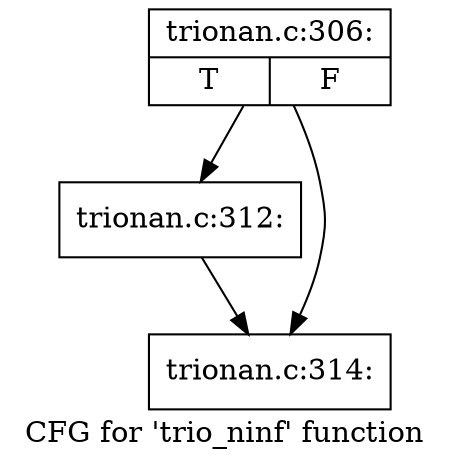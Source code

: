 digraph "CFG for 'trio_ninf' function" {
	label="CFG for 'trio_ninf' function";

	Node0x4cf5d70 [shape=record,label="{trionan.c:306:|{<s0>T|<s1>F}}"];
	Node0x4cf5d70 -> Node0x4d03610;
	Node0x4cf5d70 -> Node0x4d03660;
	Node0x4d03610 [shape=record,label="{trionan.c:312:}"];
	Node0x4d03610 -> Node0x4d03660;
	Node0x4d03660 [shape=record,label="{trionan.c:314:}"];
}
